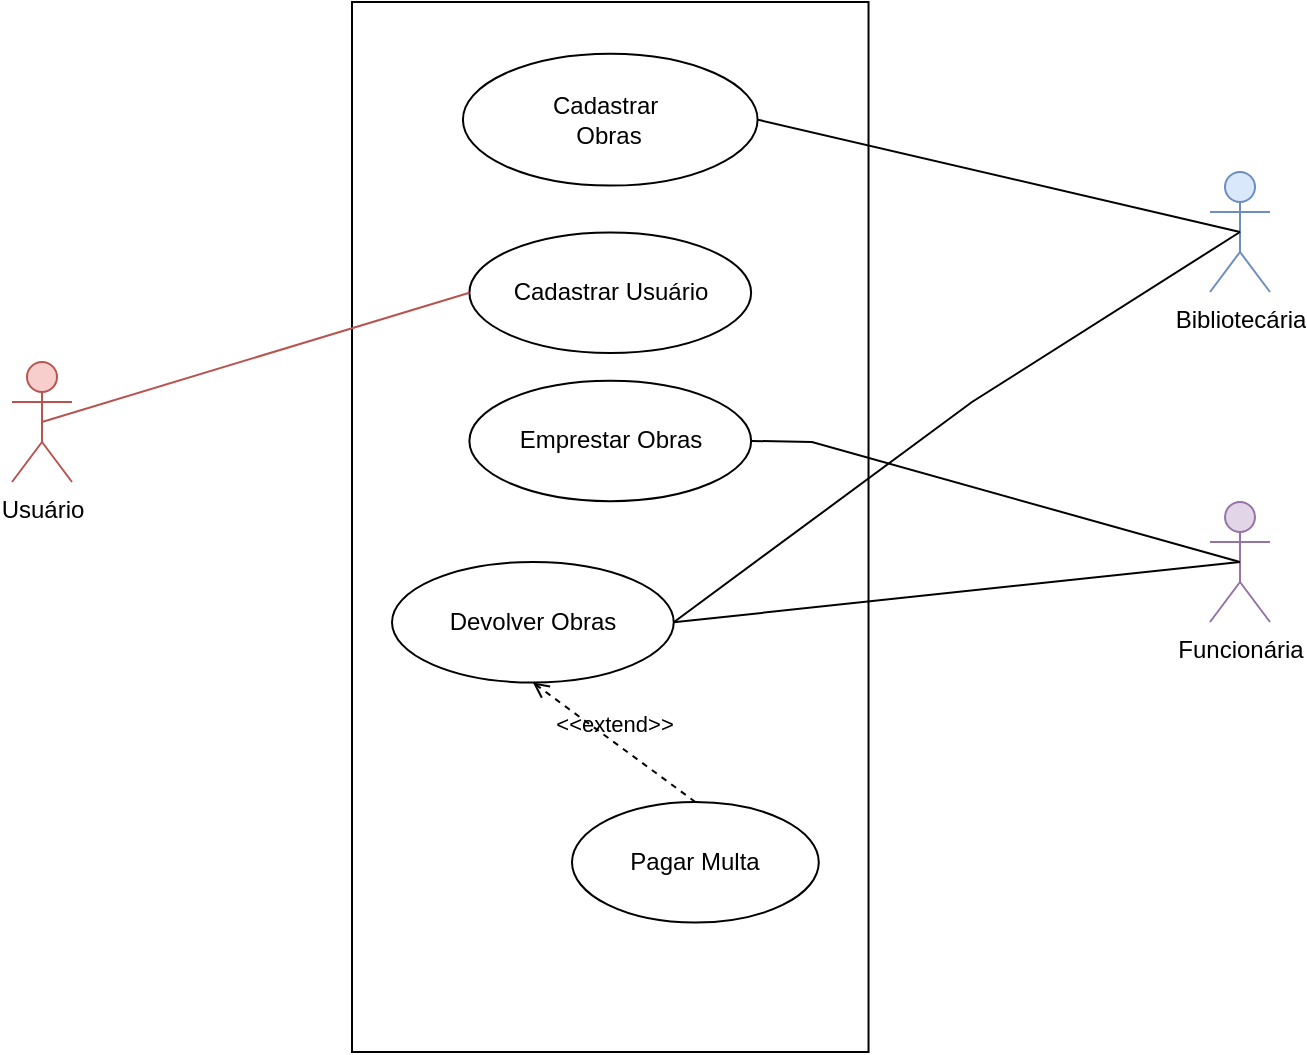 <mxfile version="24.7.16">
  <diagram name="Página-1" id="VHbolOc0FTkq8lpuDO7x">
    <mxGraphModel dx="1114" dy="558" grid="1" gridSize="10" guides="1" tooltips="1" connect="1" arrows="1" fold="1" page="1" pageScale="1" pageWidth="827" pageHeight="1169" math="0" shadow="0">
      <root>
        <mxCell id="0" />
        <mxCell id="1" parent="0" />
        <mxCell id="mMl5ZqCpd9Su9_Vhrzp2-2" value="Bibliotecária" style="shape=umlActor;verticalLabelPosition=bottom;verticalAlign=top;html=1;outlineConnect=0;fillColor=#dae8fc;strokeColor=#6c8ebf;" parent="1" vertex="1">
          <mxGeometry x="1089" y="525" width="30" height="60" as="geometry" />
        </mxCell>
        <mxCell id="j-uDmC2jhsdjdx9KDqKA-2" value="" style="group;rounded=0;dashed=1;" vertex="1" connectable="0" parent="1">
          <mxGeometry x="660" y="440" width="270" height="525" as="geometry" />
        </mxCell>
        <mxCell id="mMl5ZqCpd9Su9_Vhrzp2-4" value="" style="rounded=0;whiteSpace=wrap;html=1;" parent="j-uDmC2jhsdjdx9KDqKA-2" vertex="1">
          <mxGeometry width="258.261" height="525" as="geometry" />
        </mxCell>
        <mxCell id="mMl5ZqCpd9Su9_Vhrzp2-1" value="Cadastrar&amp;nbsp;&lt;br&gt;Obras" style="ellipse;whiteSpace=wrap;html=1;" parent="j-uDmC2jhsdjdx9KDqKA-2" vertex="1">
          <mxGeometry x="55.466" y="25.82" width="147.326" height="65.986" as="geometry" />
        </mxCell>
        <mxCell id="j-uDmC2jhsdjdx9KDqKA-3" value="Cadastrar Usuário" style="ellipse;whiteSpace=wrap;html=1;" vertex="1" parent="j-uDmC2jhsdjdx9KDqKA-2">
          <mxGeometry x="58.693" y="115.24" width="140.87" height="60.246" as="geometry" />
        </mxCell>
        <mxCell id="j-uDmC2jhsdjdx9KDqKA-21" value="Emprestar Obras" style="ellipse;whiteSpace=wrap;html=1;" vertex="1" parent="j-uDmC2jhsdjdx9KDqKA-2">
          <mxGeometry x="58.695" y="189.344" width="140.87" height="60.246" as="geometry" />
        </mxCell>
        <mxCell id="j-uDmC2jhsdjdx9KDqKA-31" value="Pagar Multa" style="ellipse;whiteSpace=wrap;html=1;" vertex="1" parent="j-uDmC2jhsdjdx9KDqKA-2">
          <mxGeometry x="110" y="400" width="123.39" height="60.3" as="geometry" />
        </mxCell>
        <mxCell id="j-uDmC2jhsdjdx9KDqKA-24" value="Devolver Obras" style="ellipse;whiteSpace=wrap;html=1;" vertex="1" parent="j-uDmC2jhsdjdx9KDqKA-2">
          <mxGeometry x="20.005" y="279.999" width="140.87" height="60.246" as="geometry" />
        </mxCell>
        <mxCell id="j-uDmC2jhsdjdx9KDqKA-34" value="&amp;lt;&amp;lt;extend&amp;gt;&amp;gt;" style="html=1;verticalAlign=bottom;labelBackgroundColor=none;endArrow=open;endFill=0;dashed=1;rounded=0;exitX=0.5;exitY=0;exitDx=0;exitDy=0;entryX=0.5;entryY=1;entryDx=0;entryDy=0;" edge="1" parent="j-uDmC2jhsdjdx9KDqKA-2" source="j-uDmC2jhsdjdx9KDqKA-31" target="j-uDmC2jhsdjdx9KDqKA-24">
          <mxGeometry width="160" relative="1" as="geometry">
            <mxPoint x="80" y="390" as="sourcePoint" />
            <mxPoint x="240" y="390" as="targetPoint" />
            <mxPoint as="offset" />
          </mxGeometry>
        </mxCell>
        <mxCell id="j-uDmC2jhsdjdx9KDqKA-7" value="Usuário" style="shape=umlActor;verticalLabelPosition=bottom;verticalAlign=top;html=1;fillColor=#f8cecc;strokeColor=#b85450;" vertex="1" parent="1">
          <mxGeometry x="490" y="620" width="30" height="60" as="geometry" />
        </mxCell>
        <mxCell id="j-uDmC2jhsdjdx9KDqKA-13" value="" style="html=1;verticalAlign=bottom;labelBackgroundColor=none;endArrow=none;endFill=0;endSize=6;align=left;rounded=0;entryX=0.5;entryY=0.5;entryDx=0;entryDy=0;entryPerimeter=0;exitX=0;exitY=0.5;exitDx=0;exitDy=0;fillColor=#f8cecc;strokeColor=#b85450;" edge="1" parent="1" source="j-uDmC2jhsdjdx9KDqKA-3" target="j-uDmC2jhsdjdx9KDqKA-7">
          <mxGeometry x="-1" relative="1" as="geometry">
            <mxPoint x="799" y="603" as="sourcePoint" />
            <mxPoint x="1004" y="668" as="targetPoint" />
          </mxGeometry>
        </mxCell>
        <mxCell id="j-uDmC2jhsdjdx9KDqKA-1" value="" style="html=1;verticalAlign=bottom;labelBackgroundColor=none;endArrow=none;endFill=0;endSize=6;align=left;rounded=0;entryX=0.5;entryY=0.5;entryDx=0;entryDy=0;entryPerimeter=0;exitX=1;exitY=0.5;exitDx=0;exitDy=0;" edge="1" parent="1" source="mMl5ZqCpd9Su9_Vhrzp2-1" target="mMl5ZqCpd9Su9_Vhrzp2-2">
          <mxGeometry x="-1" relative="1" as="geometry">
            <mxPoint x="899" y="508" as="sourcePoint" />
            <mxPoint x="1059" y="508" as="targetPoint" />
          </mxGeometry>
        </mxCell>
        <mxCell id="j-uDmC2jhsdjdx9KDqKA-22" value="" style="html=1;verticalAlign=bottom;labelBackgroundColor=none;endArrow=none;endFill=0;endSize=6;align=left;rounded=0;entryX=0.5;entryY=0.5;entryDx=0;entryDy=0;entryPerimeter=0;exitX=1;exitY=0.5;exitDx=0;exitDy=0;" edge="1" parent="1" source="j-uDmC2jhsdjdx9KDqKA-21" target="j-uDmC2jhsdjdx9KDqKA-23">
          <mxGeometry x="-1" relative="1" as="geometry">
            <mxPoint x="827" y="670" as="sourcePoint" />
            <mxPoint x="1096" y="750" as="targetPoint" />
            <Array as="points">
              <mxPoint x="890" y="660" />
            </Array>
          </mxGeometry>
        </mxCell>
        <mxCell id="j-uDmC2jhsdjdx9KDqKA-23" value="Funcionária" style="shape=umlActor;verticalLabelPosition=bottom;verticalAlign=top;html=1;fillColor=#e1d5e7;strokeColor=#9673a6;" vertex="1" parent="1">
          <mxGeometry x="1089" y="690" width="30" height="60" as="geometry" />
        </mxCell>
        <mxCell id="j-uDmC2jhsdjdx9KDqKA-25" value="" style="html=1;verticalAlign=bottom;labelBackgroundColor=none;endArrow=none;endFill=0;endSize=6;align=left;rounded=0;entryX=0.5;entryY=0.5;entryDx=0;entryDy=0;entryPerimeter=0;exitX=1;exitY=0.5;exitDx=0;exitDy=0;" edge="1" parent="1" source="j-uDmC2jhsdjdx9KDqKA-24" target="j-uDmC2jhsdjdx9KDqKA-23">
          <mxGeometry x="-1" relative="1" as="geometry">
            <mxPoint x="910" y="740" as="sourcePoint" />
            <mxPoint x="1000" y="800" as="targetPoint" />
          </mxGeometry>
        </mxCell>
        <mxCell id="j-uDmC2jhsdjdx9KDqKA-28" value="" style="html=1;verticalAlign=bottom;labelBackgroundColor=none;endArrow=none;endFill=0;endSize=6;align=left;rounded=0;exitX=1;exitY=0.5;exitDx=0;exitDy=0;entryX=0.5;entryY=0.5;entryDx=0;entryDy=0;entryPerimeter=0;" edge="1" parent="1" source="j-uDmC2jhsdjdx9KDqKA-24" target="mMl5ZqCpd9Su9_Vhrzp2-2">
          <mxGeometry x="-1" relative="1" as="geometry">
            <mxPoint x="820" y="770" as="sourcePoint" />
            <mxPoint x="1104" y="720" as="targetPoint" />
            <Array as="points">
              <mxPoint x="970" y="640" />
            </Array>
          </mxGeometry>
        </mxCell>
      </root>
    </mxGraphModel>
  </diagram>
</mxfile>
